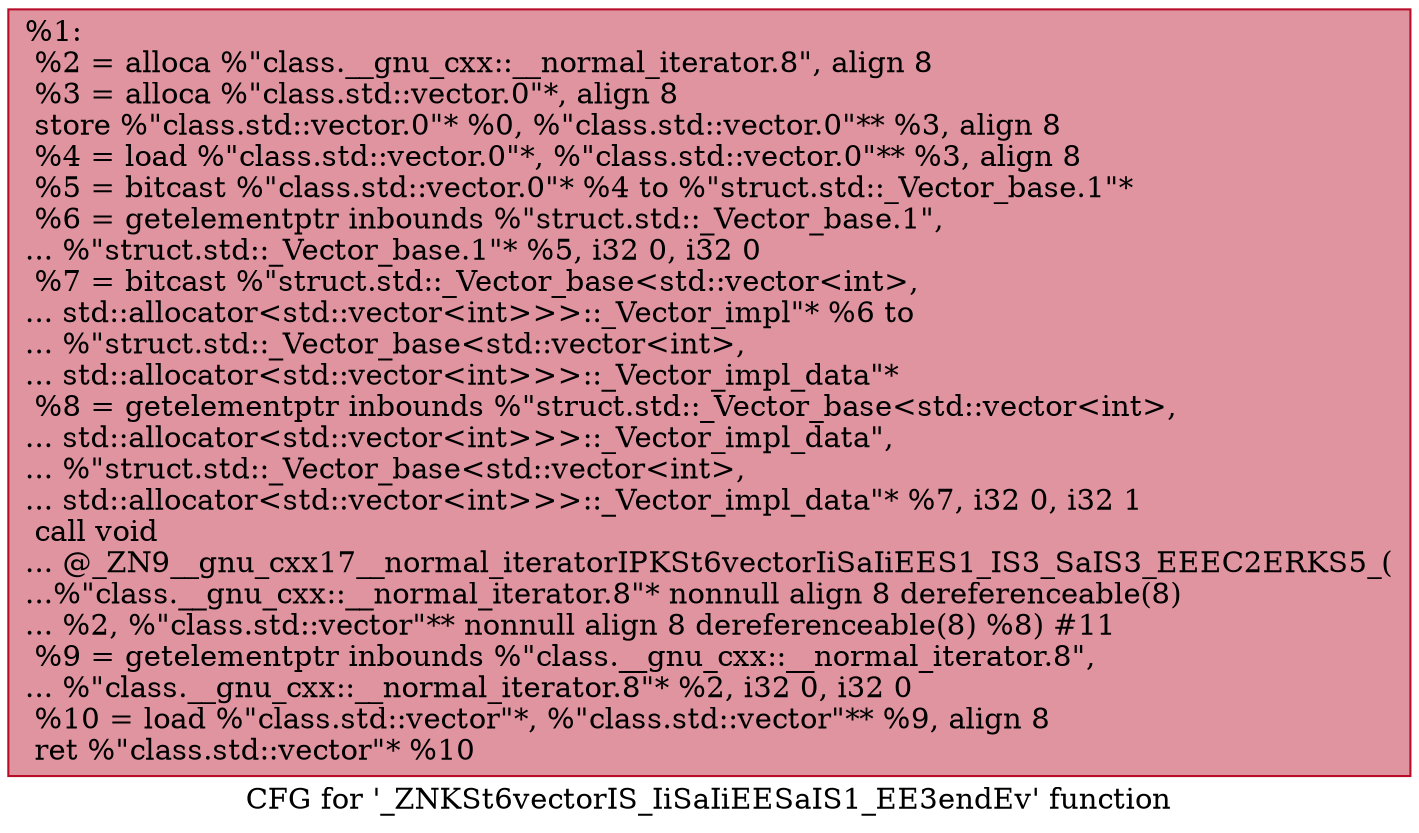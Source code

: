 digraph "CFG for '_ZNKSt6vectorIS_IiSaIiEESaIS1_EE3endEv' function" {
	label="CFG for '_ZNKSt6vectorIS_IiSaIiEESaIS1_EE3endEv' function";

	Node0x559aeab36a00 [shape=record,color="#b70d28ff", style=filled, fillcolor="#b70d2870",label="{%1:\l  %2 = alloca %\"class.__gnu_cxx::__normal_iterator.8\", align 8\l  %3 = alloca %\"class.std::vector.0\"*, align 8\l  store %\"class.std::vector.0\"* %0, %\"class.std::vector.0\"** %3, align 8\l  %4 = load %\"class.std::vector.0\"*, %\"class.std::vector.0\"** %3, align 8\l  %5 = bitcast %\"class.std::vector.0\"* %4 to %\"struct.std::_Vector_base.1\"*\l  %6 = getelementptr inbounds %\"struct.std::_Vector_base.1\",\l... %\"struct.std::_Vector_base.1\"* %5, i32 0, i32 0\l  %7 = bitcast %\"struct.std::_Vector_base\<std::vector\<int\>,\l... std::allocator\<std::vector\<int\>\>\>::_Vector_impl\"* %6 to\l... %\"struct.std::_Vector_base\<std::vector\<int\>,\l... std::allocator\<std::vector\<int\>\>\>::_Vector_impl_data\"*\l  %8 = getelementptr inbounds %\"struct.std::_Vector_base\<std::vector\<int\>,\l... std::allocator\<std::vector\<int\>\>\>::_Vector_impl_data\",\l... %\"struct.std::_Vector_base\<std::vector\<int\>,\l... std::allocator\<std::vector\<int\>\>\>::_Vector_impl_data\"* %7, i32 0, i32 1\l  call void\l... @_ZN9__gnu_cxx17__normal_iteratorIPKSt6vectorIiSaIiEES1_IS3_SaIS3_EEEC2ERKS5_(\l...%\"class.__gnu_cxx::__normal_iterator.8\"* nonnull align 8 dereferenceable(8)\l... %2, %\"class.std::vector\"** nonnull align 8 dereferenceable(8) %8) #11\l  %9 = getelementptr inbounds %\"class.__gnu_cxx::__normal_iterator.8\",\l... %\"class.__gnu_cxx::__normal_iterator.8\"* %2, i32 0, i32 0\l  %10 = load %\"class.std::vector\"*, %\"class.std::vector\"** %9, align 8\l  ret %\"class.std::vector\"* %10\l}"];
}

